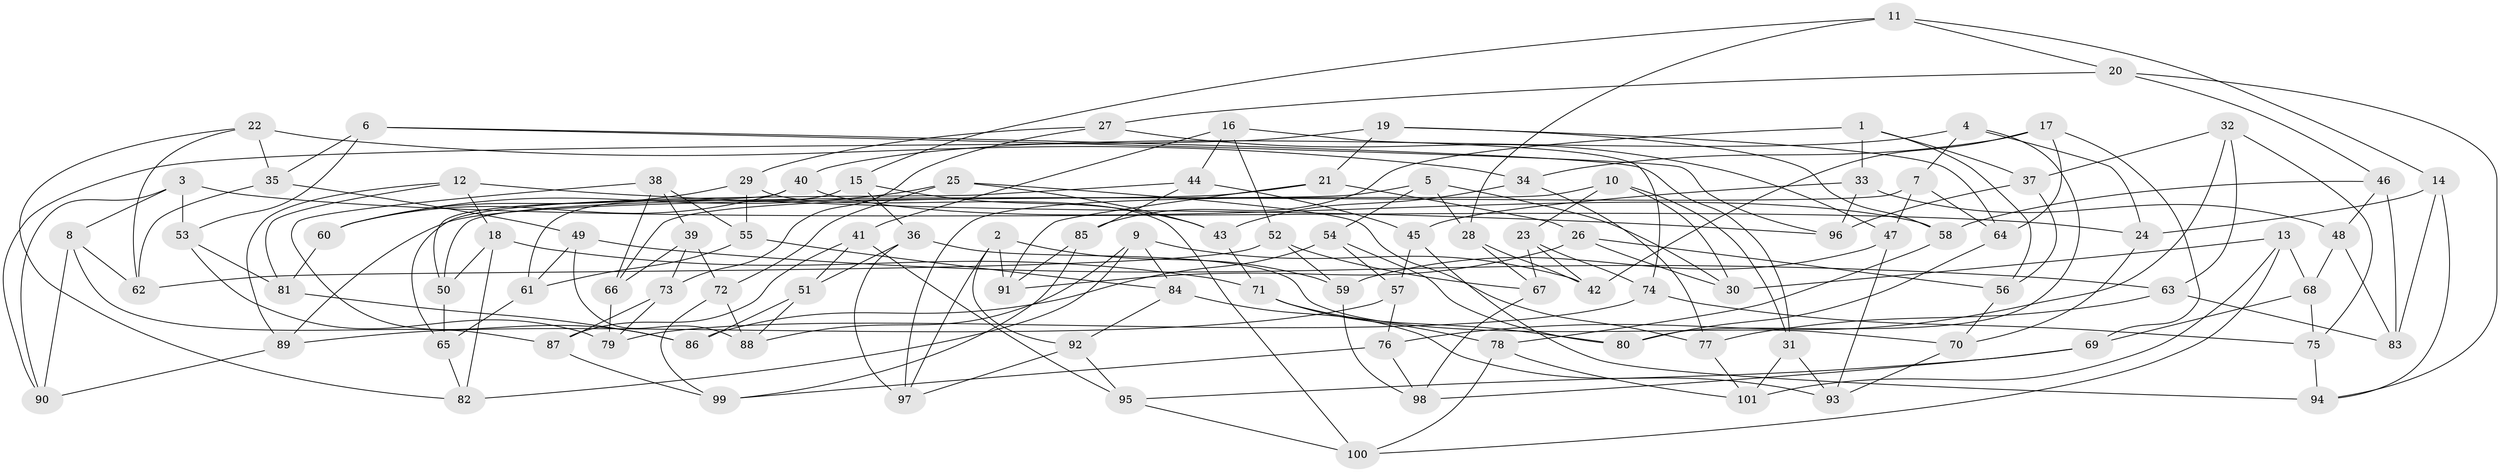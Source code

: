 // Generated by graph-tools (version 1.1) at 2025/50/03/09/25 03:50:48]
// undirected, 101 vertices, 202 edges
graph export_dot {
graph [start="1"]
  node [color=gray90,style=filled];
  1;
  2;
  3;
  4;
  5;
  6;
  7;
  8;
  9;
  10;
  11;
  12;
  13;
  14;
  15;
  16;
  17;
  18;
  19;
  20;
  21;
  22;
  23;
  24;
  25;
  26;
  27;
  28;
  29;
  30;
  31;
  32;
  33;
  34;
  35;
  36;
  37;
  38;
  39;
  40;
  41;
  42;
  43;
  44;
  45;
  46;
  47;
  48;
  49;
  50;
  51;
  52;
  53;
  54;
  55;
  56;
  57;
  58;
  59;
  60;
  61;
  62;
  63;
  64;
  65;
  66;
  67;
  68;
  69;
  70;
  71;
  72;
  73;
  74;
  75;
  76;
  77;
  78;
  79;
  80;
  81;
  82;
  83;
  84;
  85;
  86;
  87;
  88;
  89;
  90;
  91;
  92;
  93;
  94;
  95;
  96;
  97;
  98;
  99;
  100;
  101;
  1 -- 56;
  1 -- 85;
  1 -- 37;
  1 -- 33;
  2 -- 91;
  2 -- 92;
  2 -- 59;
  2 -- 97;
  3 -- 8;
  3 -- 53;
  3 -- 90;
  3 -- 24;
  4 -- 7;
  4 -- 24;
  4 -- 40;
  4 -- 80;
  5 -- 66;
  5 -- 28;
  5 -- 30;
  5 -- 54;
  6 -- 53;
  6 -- 96;
  6 -- 31;
  6 -- 35;
  7 -- 50;
  7 -- 64;
  7 -- 47;
  8 -- 62;
  8 -- 90;
  8 -- 87;
  9 -- 84;
  9 -- 42;
  9 -- 88;
  9 -- 82;
  10 -- 23;
  10 -- 97;
  10 -- 30;
  10 -- 31;
  11 -- 20;
  11 -- 14;
  11 -- 15;
  11 -- 28;
  12 -- 96;
  12 -- 81;
  12 -- 18;
  12 -- 89;
  13 -- 101;
  13 -- 68;
  13 -- 100;
  13 -- 30;
  14 -- 83;
  14 -- 94;
  14 -- 24;
  15 -- 61;
  15 -- 43;
  15 -- 36;
  16 -- 41;
  16 -- 44;
  16 -- 52;
  16 -- 74;
  17 -- 69;
  17 -- 64;
  17 -- 42;
  17 -- 34;
  18 -- 82;
  18 -- 50;
  18 -- 71;
  19 -- 58;
  19 -- 64;
  19 -- 90;
  19 -- 21;
  20 -- 94;
  20 -- 27;
  20 -- 46;
  21 -- 26;
  21 -- 89;
  21 -- 91;
  22 -- 34;
  22 -- 62;
  22 -- 35;
  22 -- 82;
  23 -- 67;
  23 -- 74;
  23 -- 42;
  24 -- 70;
  25 -- 72;
  25 -- 77;
  25 -- 60;
  25 -- 43;
  26 -- 56;
  26 -- 91;
  26 -- 30;
  27 -- 29;
  27 -- 73;
  27 -- 47;
  28 -- 42;
  28 -- 67;
  29 -- 60;
  29 -- 55;
  29 -- 100;
  31 -- 101;
  31 -- 93;
  32 -- 75;
  32 -- 63;
  32 -- 37;
  32 -- 76;
  33 -- 48;
  33 -- 45;
  33 -- 96;
  34 -- 77;
  34 -- 43;
  35 -- 62;
  35 -- 49;
  36 -- 70;
  36 -- 51;
  36 -- 97;
  37 -- 56;
  37 -- 96;
  38 -- 66;
  38 -- 55;
  38 -- 86;
  38 -- 39;
  39 -- 72;
  39 -- 66;
  39 -- 73;
  40 -- 60;
  40 -- 50;
  40 -- 58;
  41 -- 51;
  41 -- 95;
  41 -- 87;
  43 -- 71;
  44 -- 45;
  44 -- 85;
  44 -- 65;
  45 -- 94;
  45 -- 57;
  46 -- 58;
  46 -- 83;
  46 -- 48;
  47 -- 59;
  47 -- 93;
  48 -- 83;
  48 -- 68;
  49 -- 61;
  49 -- 88;
  49 -- 63;
  50 -- 65;
  51 -- 88;
  51 -- 86;
  52 -- 59;
  52 -- 67;
  52 -- 62;
  53 -- 81;
  53 -- 79;
  54 -- 86;
  54 -- 80;
  54 -- 57;
  55 -- 61;
  55 -- 84;
  56 -- 70;
  57 -- 89;
  57 -- 76;
  58 -- 78;
  59 -- 98;
  60 -- 81;
  61 -- 65;
  63 -- 77;
  63 -- 83;
  64 -- 80;
  65 -- 82;
  66 -- 79;
  67 -- 98;
  68 -- 75;
  68 -- 69;
  69 -- 98;
  69 -- 95;
  70 -- 93;
  71 -- 78;
  71 -- 80;
  72 -- 88;
  72 -- 99;
  73 -- 87;
  73 -- 79;
  74 -- 75;
  74 -- 79;
  75 -- 94;
  76 -- 99;
  76 -- 98;
  77 -- 101;
  78 -- 100;
  78 -- 101;
  81 -- 86;
  84 -- 93;
  84 -- 92;
  85 -- 91;
  85 -- 99;
  87 -- 99;
  89 -- 90;
  92 -- 97;
  92 -- 95;
  95 -- 100;
}
